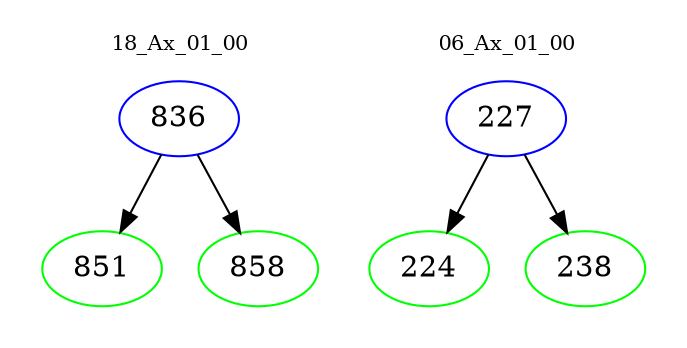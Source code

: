 digraph{
subgraph cluster_0 {
color = white
label = "18_Ax_01_00";
fontsize=10;
T0_836 [label="836", color="blue"]
T0_836 -> T0_851 [color="black"]
T0_851 [label="851", color="green"]
T0_836 -> T0_858 [color="black"]
T0_858 [label="858", color="green"]
}
subgraph cluster_1 {
color = white
label = "06_Ax_01_00";
fontsize=10;
T1_227 [label="227", color="blue"]
T1_227 -> T1_224 [color="black"]
T1_224 [label="224", color="green"]
T1_227 -> T1_238 [color="black"]
T1_238 [label="238", color="green"]
}
}
